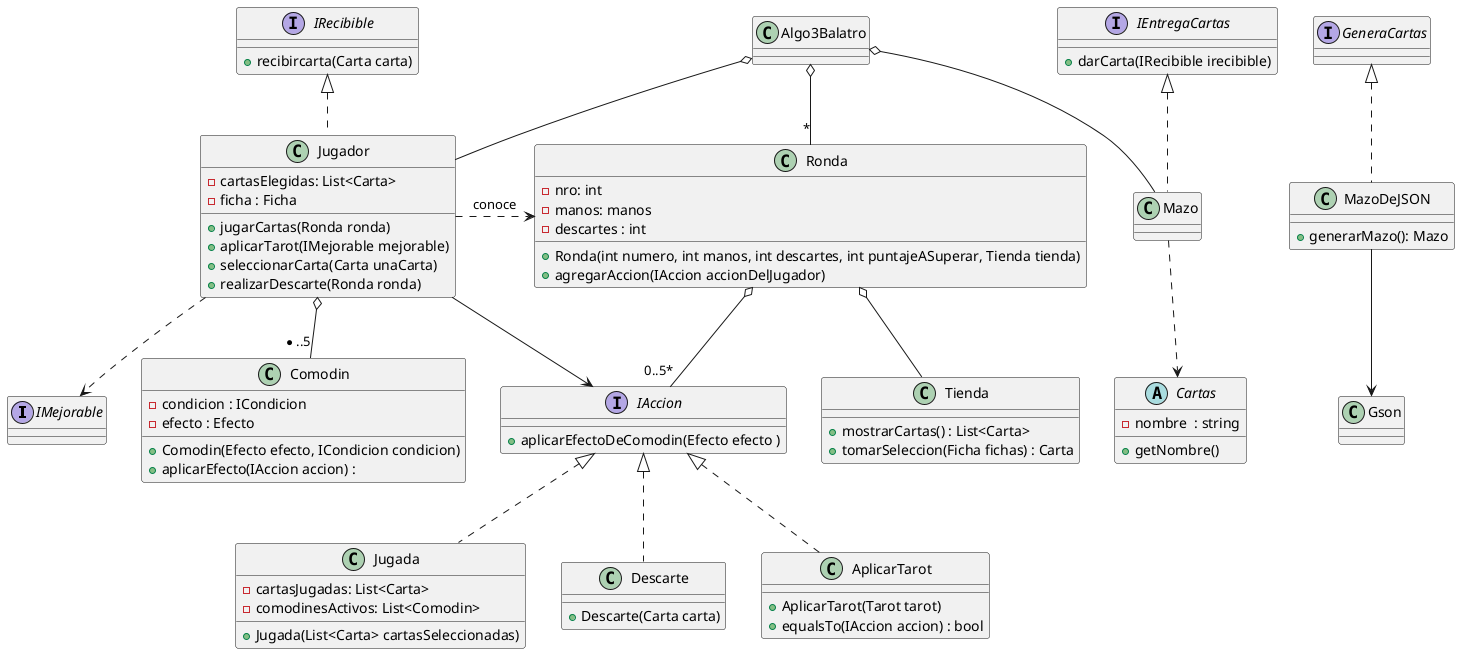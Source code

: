 @startuml

interface IMejorable 
class MazoDeJSON implements GeneraCartas{
    + generarMazo(): Mazo
}
class Ronda{
    + Ronda(int numero, int manos, int descartes, int puntajeASuperar, Tienda tienda)
}
Class Tienda{
    + mostrarCartas() : List<Carta>
    + tomarSeleccion(Ficha fichas) : Carta
}
MazoDeJSON --> Gson
interface IRecibible{
    + recibircarta(Carta carta)
}
interface IEntregaCartas{
    + darCarta(IRecibible irecibible)
}
Class Algo3Balatro {
    
}
class Mazo implements IEntregaCartas{

}
Algo3Balatro o-- "*" Ronda
Algo3Balatro o-- Jugador
Algo3Balatro o-- Mazo
Class Jugador implements IRecibible{
    - cartasElegidas: List<Carta>
    - ficha : Ficha
    + jugarCartas(Ronda ronda)
    + aplicarTarot(IMejorable mejorable)
    + seleccionarCarta(Carta unaCarta)
    + realizarDescarte(Ronda ronda)
}
Jugador ..> IMejorable
Jugador o-- "*..5" Comodin
Jugador .> Ronda : "conoce"
Ronda o-- Tienda
Mazo ..> Cartas 

abstract Cartas{
    - nombre  : string 
    + getNombre()
}
Class Ronda{
    -nro: int 
    -manos: manos 
    -descartes : int 
    + agregarAccion(IAccion accionDelJugador)
}
interface IAccion {
    + aplicarEfectoDeComodin(Efecto efecto )
}
IAccion <|.. Jugada 
IAccion <|.. Descarte
Jugador --> IAccion

class Descarte{
    + Descarte(Carta carta)
}
class Jugada{
    + Jugada(List<Carta> cartasSeleccionadas)
}

Ronda o-- "0..5*" IAccion
Class Jugada{
    - cartasJugadas: List<Carta>
    - comodinesActivos: List<Comodin>
}
class Comodin{
    - condicion : ICondicion
    - efecto : Efecto
    + Comodin(Efecto efecto, ICondicion condicion)
    + aplicarEfecto(IAccion accion) :
}
Class AplicarTarot implements IAccion{
    + AplicarTarot(Tarot tarot)
    + equalsTo(IAccion accion) : bool
}
@enduml